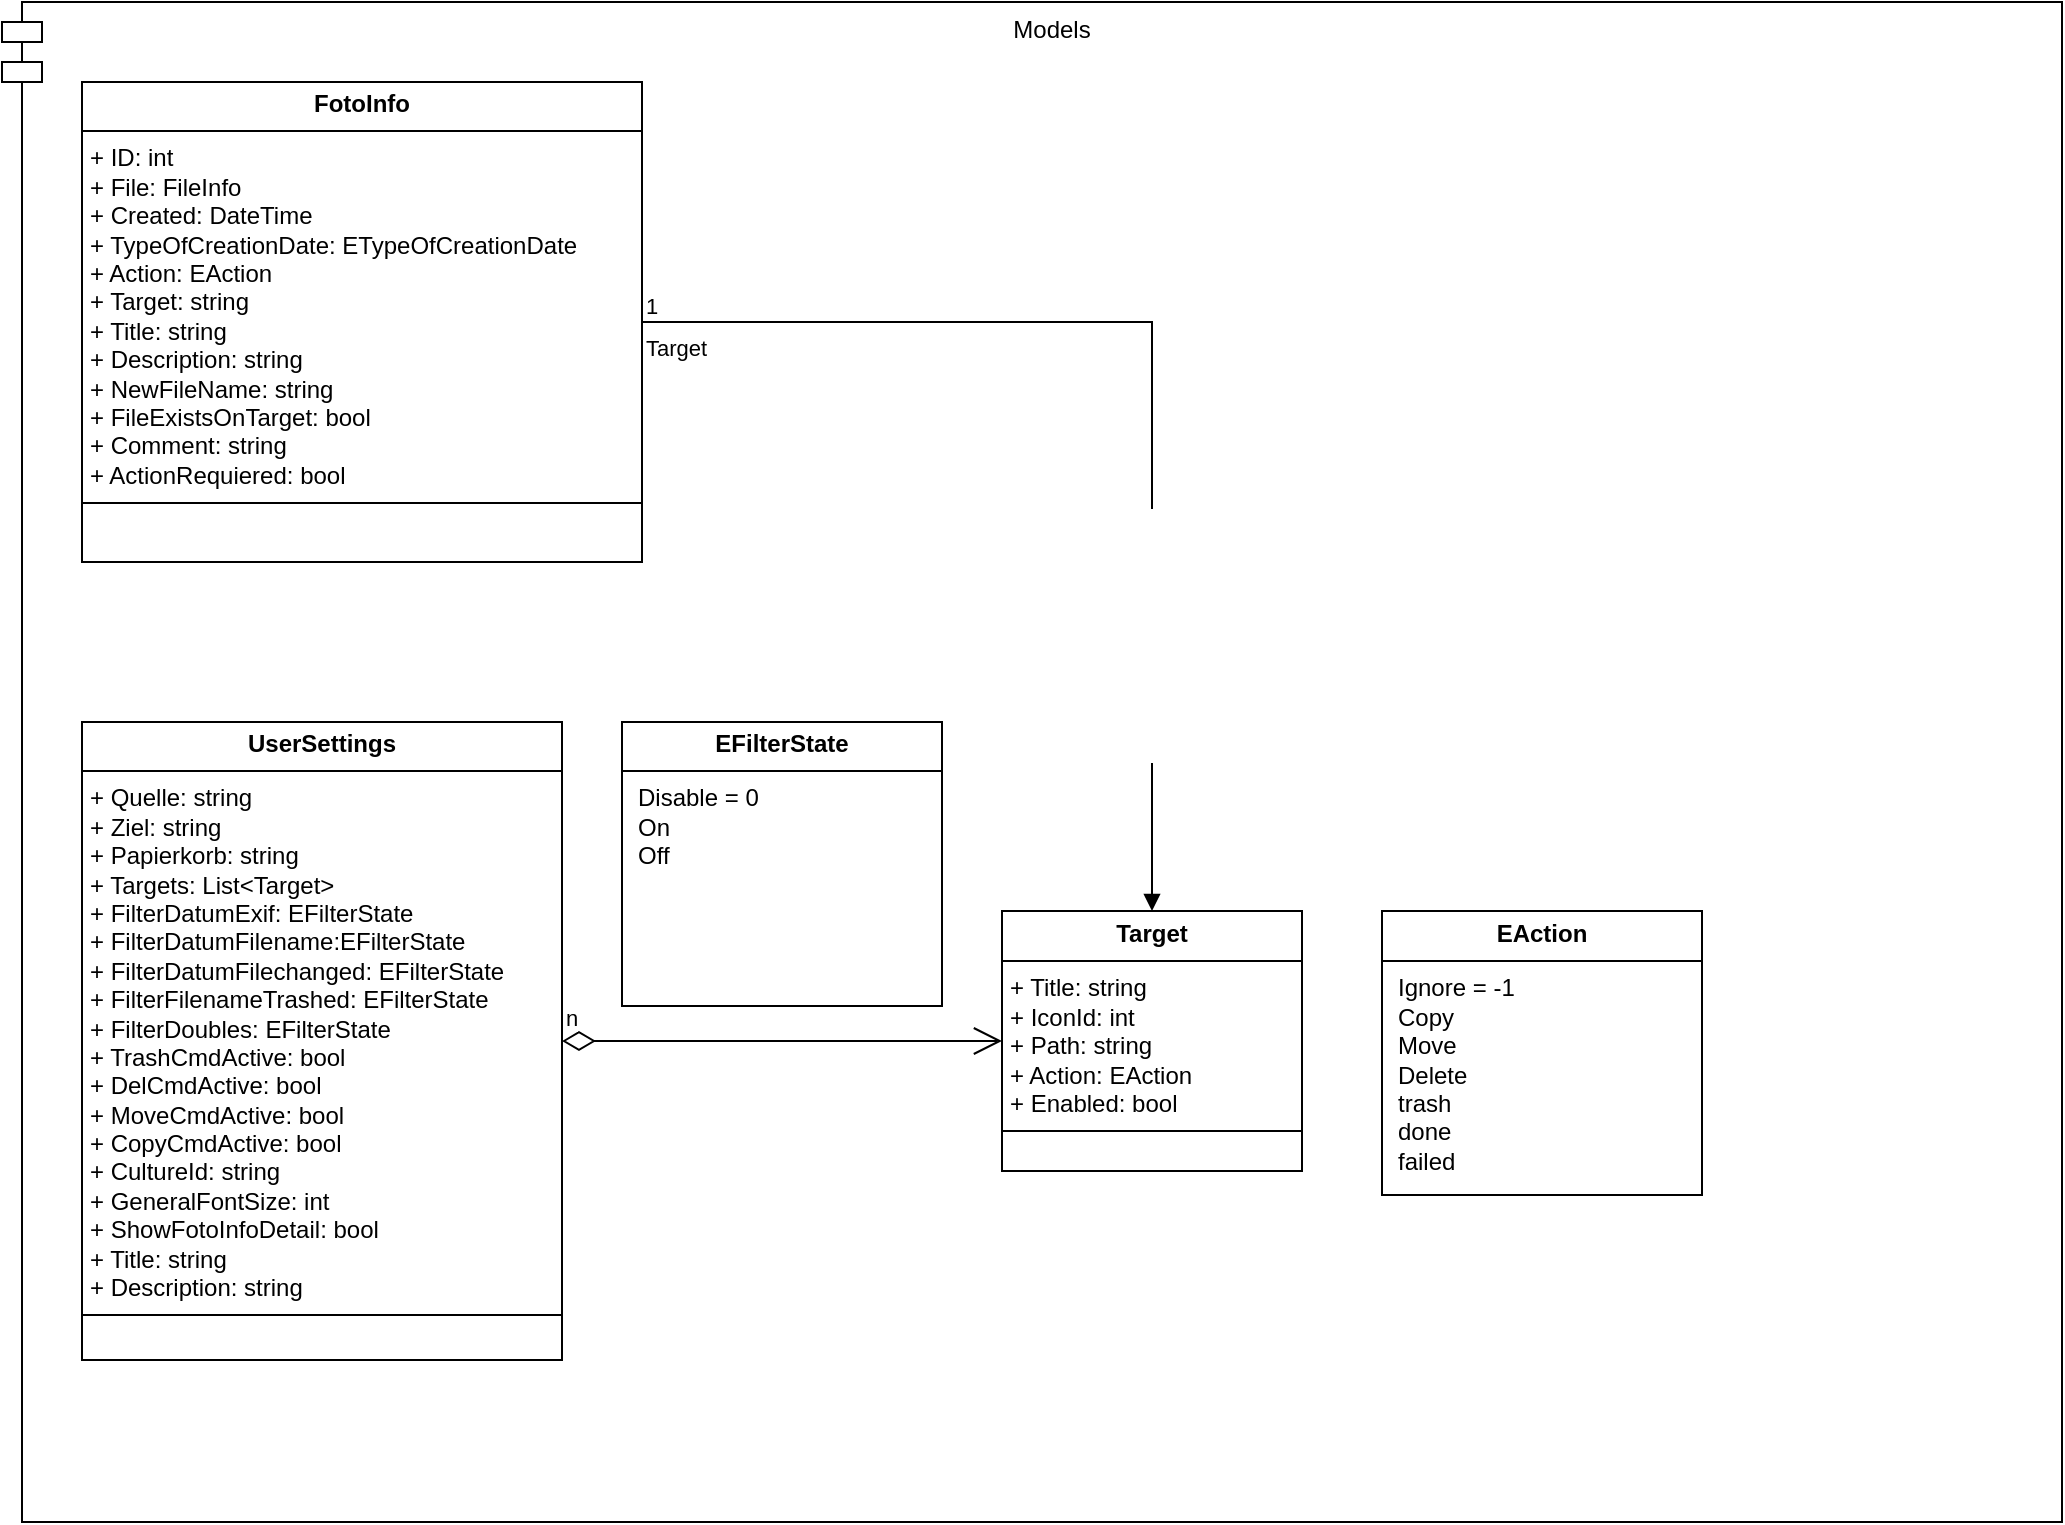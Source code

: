 <mxfile version="24.7.8" pages="4">
  <diagram name="Models" id="e7e014a7-5840-1c2e-5031-d8a46d1fe8dd">
    <mxGraphModel dx="1154" dy="579" grid="1" gridSize="10" guides="1" tooltips="1" connect="1" arrows="1" fold="1" page="1" pageScale="1" pageWidth="1169" pageHeight="826" background="none" math="0" shadow="0">
      <root>
        <mxCell id="0" />
        <mxCell id="1" parent="0" />
        <mxCell id="uD1hSO0c68glrpdvolFQ-41" value="Models" style="shape=module;align=left;spacingLeft=20;align=center;verticalAlign=top;whiteSpace=wrap;html=1;" parent="1" vertex="1">
          <mxGeometry x="40" y="40" width="1030" height="760" as="geometry" />
        </mxCell>
        <mxCell id="uD1hSO0c68glrpdvolFQ-42" value="&lt;p style=&quot;margin:0px;margin-top:4px;text-align:center;&quot;&gt;&lt;b&gt;FotoInfo&lt;/b&gt;&lt;/p&gt;&lt;hr size=&quot;1&quot; style=&quot;border-style:solid;&quot;&gt;&lt;p style=&quot;margin: 0px 0px 0px 4px;&quot;&gt;+ ID: int&lt;/p&gt;&lt;p style=&quot;margin:0px;margin-left:4px;&quot;&gt;+ File: FileInfo&lt;/p&gt;&lt;p style=&quot;margin:0px;margin-left:4px;&quot;&gt;+ Created: DateTime&lt;/p&gt;&lt;p style=&quot;margin:0px;margin-left:4px;&quot;&gt;+ TypeOfCreationDate: ETypeOfCreationDate&lt;/p&gt;&lt;p style=&quot;margin:0px;margin-left:4px;&quot;&gt;&lt;span style=&quot;background-color: initial;&quot;&gt;+ Action: EAction&lt;/span&gt;&lt;br&gt;&lt;/p&gt;&lt;p style=&quot;margin:0px;margin-left:4px;&quot;&gt;+ Target: string&lt;/p&gt;&lt;p style=&quot;margin:0px;margin-left:4px;&quot;&gt;+ Title: string&lt;/p&gt;&lt;p style=&quot;margin:0px;margin-left:4px;&quot;&gt;+ Description: string&lt;/p&gt;&lt;p style=&quot;margin:0px;margin-left:4px;&quot;&gt;+ NewFileName: string&lt;/p&gt;&lt;p style=&quot;margin:0px;margin-left:4px;&quot;&gt;+ FileExistsOnTarget: bool&lt;/p&gt;&lt;p style=&quot;margin:0px;margin-left:4px;&quot;&gt;+ Comment: string&lt;/p&gt;&lt;p style=&quot;margin:0px;margin-left:4px;&quot;&gt;+ ActionRequiered: bool&lt;/p&gt;&lt;hr size=&quot;1&quot; style=&quot;border-style:solid;&quot;&gt;&lt;p style=&quot;margin:0px;margin-left:4px;&quot;&gt;&lt;br&gt;&lt;/p&gt;" style="verticalAlign=top;align=left;overflow=fill;html=1;whiteSpace=wrap;" parent="1" vertex="1">
          <mxGeometry x="80" y="80" width="280" height="240" as="geometry" />
        </mxCell>
        <mxCell id="uD1hSO0c68glrpdvolFQ-43" value="&lt;p style=&quot;margin: 4px 0px 0px; text-align: center;&quot;&gt;&lt;b style=&quot;&quot;&gt;EAction&lt;/b&gt;&lt;/p&gt;&lt;hr size=&quot;1&quot; style=&quot;border-style:solid;&quot;&gt;&lt;p style=&quot;margin:0px;margin-left:8px;&quot;&gt;Ignore = -1&lt;/p&gt;&lt;p style=&quot;margin:0px;margin-left:8px;&quot;&gt;Copy&lt;br&gt;&lt;/p&gt;&lt;p style=&quot;margin:0px;margin-left:8px;&quot;&gt;Move&lt;/p&gt;&lt;p style=&quot;margin:0px;margin-left:8px;&quot;&gt;Delete&lt;/p&gt;&lt;p style=&quot;margin:0px;margin-left:8px;&quot;&gt;trash&lt;/p&gt;&lt;p style=&quot;margin:0px;margin-left:8px;&quot;&gt;done&lt;/p&gt;&lt;p style=&quot;margin:0px;margin-left:8px;&quot;&gt;failed&lt;/p&gt;" style="verticalAlign=top;align=left;overflow=fill;html=1;whiteSpace=wrap;" parent="1" vertex="1">
          <mxGeometry x="730" y="494.5" width="160" height="142" as="geometry" />
        </mxCell>
        <mxCell id="uD1hSO0c68glrpdvolFQ-44" value="&lt;p style=&quot;margin:0px;margin-top:4px;text-align:center;&quot;&gt;&lt;b&gt;Target&lt;/b&gt;&lt;/p&gt;&lt;hr size=&quot;1&quot; style=&quot;border-style:solid;&quot;&gt;&lt;p style=&quot;margin:0px;margin-left:4px;&quot;&gt;+ Title: string&lt;/p&gt;&lt;p style=&quot;margin:0px;margin-left:4px;&quot;&gt;+ IconId: int&lt;/p&gt;&lt;p style=&quot;margin:0px;margin-left:4px;&quot;&gt;+ Path: string&lt;/p&gt;&lt;p style=&quot;margin:0px;margin-left:4px;&quot;&gt;+ Action: EAction&lt;/p&gt;&lt;p style=&quot;margin:0px;margin-left:4px;&quot;&gt;+ Enabled: bool&lt;/p&gt;&lt;hr size=&quot;1&quot; style=&quot;border-style:solid;&quot;&gt;&lt;p style=&quot;margin:0px;margin-left:4px;&quot;&gt;&lt;br&gt;&lt;/p&gt;" style="verticalAlign=top;align=left;overflow=fill;html=1;whiteSpace=wrap;" parent="1" vertex="1">
          <mxGeometry x="540" y="494.5" width="150" height="130" as="geometry" />
        </mxCell>
        <mxCell id="uD1hSO0c68glrpdvolFQ-45" value="&lt;p style=&quot;margin:0px;margin-top:4px;text-align:center;&quot;&gt;&lt;b&gt;UserSettings&lt;/b&gt;&lt;/p&gt;&lt;hr size=&quot;1&quot; style=&quot;border-style:solid;&quot;&gt;&lt;p style=&quot;margin:0px;margin-left:4px;&quot;&gt;+ Quelle: string&lt;/p&gt;&lt;p style=&quot;margin:0px;margin-left:4px;&quot;&gt;+ Ziel: string&lt;br&gt;&lt;/p&gt;&lt;p style=&quot;margin:0px;margin-left:4px;&quot;&gt;+ Papierkorb: string&lt;/p&gt;&lt;p style=&quot;margin:0px;margin-left:4px;&quot;&gt;+ Targets: List&amp;lt;Target&amp;gt;&lt;/p&gt;&lt;p style=&quot;margin:0px;margin-left:4px;&quot;&gt;+ FilterDatumExif: EFilterState&lt;/p&gt;&lt;p style=&quot;margin:0px;margin-left:4px;&quot;&gt;+ FilterDatumFilename:EFilterState&lt;/p&gt;&lt;p style=&quot;margin:0px;margin-left:4px;&quot;&gt;+ FilterDatumFilechanged: EFilterState&lt;/p&gt;&lt;p style=&quot;margin:0px;margin-left:4px;&quot;&gt;+ FilterFilenameTrashed: EFilterState&lt;/p&gt;&lt;p style=&quot;margin:0px;margin-left:4px;&quot;&gt;+ FilterDoubles: EFilterState&lt;/p&gt;&lt;p style=&quot;margin:0px;margin-left:4px;&quot;&gt;+ TrashCmdActive: bool&lt;/p&gt;&lt;p style=&quot;margin:0px;margin-left:4px;&quot;&gt;+ Del&lt;span style=&quot;background-color: initial;&quot;&gt;CmdActive: bool&lt;/span&gt;&lt;/p&gt;&lt;p style=&quot;margin:0px;margin-left:4px;&quot;&gt;&lt;span style=&quot;background-color: initial;&quot;&gt;+ Move&lt;/span&gt;&lt;span style=&quot;background-color: initial;&quot;&gt;CmdActive: bool&lt;/span&gt;&lt;/p&gt;&lt;p style=&quot;margin:0px;margin-left:4px;&quot;&gt;&lt;span style=&quot;background-color: initial;&quot;&gt;+ Copy&lt;/span&gt;&lt;span style=&quot;background-color: initial;&quot;&gt;CmdActive: bool&lt;/span&gt;&lt;/p&gt;&lt;p style=&quot;margin:0px;margin-left:4px;&quot;&gt;&lt;span style=&quot;background-color: initial;&quot;&gt;+ CultureId: string&lt;/span&gt;&lt;/p&gt;&lt;p style=&quot;margin:0px;margin-left:4px;&quot;&gt;&lt;span style=&quot;background-color: initial;&quot;&gt;+ GeneralFontSize: int&lt;/span&gt;&lt;/p&gt;&lt;p style=&quot;margin:0px;margin-left:4px;&quot;&gt;&lt;span style=&quot;background-color: initial;&quot;&gt;+ ShowFotoInfoDetail: bool&lt;/span&gt;&lt;/p&gt;&lt;p style=&quot;margin:0px;margin-left:4px;&quot;&gt;&lt;span style=&quot;background-color: initial;&quot;&gt;+ Title: string&lt;/span&gt;&lt;/p&gt;&lt;p style=&quot;margin:0px;margin-left:4px;&quot;&gt;&lt;span style=&quot;background-color: initial;&quot;&gt;+ Description: string&lt;/span&gt;&lt;/p&gt;&lt;hr size=&quot;1&quot; style=&quot;border-style:solid;&quot;&gt;&lt;p style=&quot;margin:0px;margin-left:4px;&quot;&gt;&lt;br&gt;&lt;/p&gt;" style="verticalAlign=top;align=left;overflow=fill;html=1;whiteSpace=wrap;" parent="1" vertex="1">
          <mxGeometry x="80" y="400" width="240" height="319" as="geometry" />
        </mxCell>
        <mxCell id="uD1hSO0c68glrpdvolFQ-46" value="&lt;p style=&quot;margin: 4px 0px 0px; text-align: center;&quot;&gt;&lt;b style=&quot;&quot;&gt;EFilterState&lt;/b&gt;&lt;/p&gt;&lt;hr size=&quot;1&quot; style=&quot;border-style:solid;&quot;&gt;&lt;p style=&quot;margin:0px;margin-left:8px;&quot;&gt;Disable = 0&lt;/p&gt;&lt;p style=&quot;margin:0px;margin-left:8px;&quot;&gt;On&lt;/p&gt;&lt;p style=&quot;margin:0px;margin-left:8px;&quot;&gt;Off&lt;/p&gt;" style="verticalAlign=top;align=left;overflow=fill;html=1;whiteSpace=wrap;" parent="1" vertex="1">
          <mxGeometry x="350" y="400" width="160" height="142" as="geometry" />
        </mxCell>
        <mxCell id="1XJgixSqphcj3S-hZmgd-3" value="Target" style="endArrow=block;endFill=1;html=1;edgeStyle=orthogonalEdgeStyle;align=left;verticalAlign=top;rounded=0;" edge="1" parent="1" source="uD1hSO0c68glrpdvolFQ-42" target="uD1hSO0c68glrpdvolFQ-44">
          <mxGeometry x="-1" relative="1" as="geometry">
            <mxPoint x="590" y="330" as="sourcePoint" />
            <mxPoint x="750" y="330" as="targetPoint" />
          </mxGeometry>
        </mxCell>
        <mxCell id="1XJgixSqphcj3S-hZmgd-4" value="1" style="edgeLabel;resizable=0;html=1;align=left;verticalAlign=bottom;" connectable="0" vertex="1" parent="1XJgixSqphcj3S-hZmgd-3">
          <mxGeometry x="-1" relative="1" as="geometry" />
        </mxCell>
        <mxCell id="1XJgixSqphcj3S-hZmgd-5" value="n" style="endArrow=open;html=1;endSize=12;startArrow=diamondThin;startSize=14;startFill=0;edgeStyle=orthogonalEdgeStyle;align=left;verticalAlign=bottom;rounded=0;" edge="1" parent="1" source="uD1hSO0c68glrpdvolFQ-45" target="uD1hSO0c68glrpdvolFQ-44">
          <mxGeometry x="-1" y="3" relative="1" as="geometry">
            <mxPoint x="590" y="330" as="sourcePoint" />
            <mxPoint x="750" y="330" as="targetPoint" />
          </mxGeometry>
        </mxCell>
      </root>
    </mxGraphModel>
  </diagram>
  <diagram id="ft10tGWrJ-fXVkGTrmf_" name="Services">
    <mxGraphModel dx="1674" dy="839" grid="1" gridSize="10" guides="1" tooltips="1" connect="1" arrows="1" fold="1" page="1" pageScale="1" pageWidth="1169" pageHeight="827" math="0" shadow="0">
      <root>
        <mxCell id="0" />
        <mxCell id="1" parent="0" />
        <mxCell id="8fsjMcMqGVtb4OOuXkgS-1" value="Services" style="shape=module;align=left;spacingLeft=20;align=center;verticalAlign=top;whiteSpace=wrap;html=1;" parent="1" vertex="1">
          <mxGeometry x="30" y="40" width="1120" height="760" as="geometry" />
        </mxCell>
        <mxCell id="8fsjMcMqGVtb4OOuXkgS-2" value="&lt;p style=&quot;margin:0px;margin-top:4px;text-align:center;&quot;&gt;&lt;b&gt;FotoInfoService&lt;/b&gt;&lt;/p&gt;&lt;hr size=&quot;1&quot; style=&quot;border-style:solid;&quot;&gt;&lt;p style=&quot;margin:0px;margin-left:4px;&quot;&gt;+ FotoInfoReadEvent: event EventHandler&amp;lt;FotoInfoEventArgs&amp;gt;&lt;/p&gt;&lt;p style=&quot;margin:0px;margin-left:4px;&quot;&gt;+ FotoFixedEvent: evant EventHandler&amp;lt;FotoInfoEventArgs&amp;gt;&lt;/p&gt;&lt;hr size=&quot;1&quot; style=&quot;border-style:solid;&quot;&gt;&lt;p style=&quot;margin:0px;margin-left:4px;&quot;&gt;+ ReadFotoInfos(dir: DirectoryInfo, token: CancellationToken): async Task&amp;lt;bool&amp;gt;&lt;/p&gt;&lt;div&gt;&amp;nbsp;+ FotoFixIt( fotoInfos: IEnumerable&amp;lt;FotoInfo&amp;gt;, token: CancellationToken): async Task&amp;lt;bool&amp;gt;&lt;/div&gt;&lt;div&gt;&amp;nbsp;# FotoFixIt( foto: FotoInfo )&lt;/div&gt;&lt;div&gt;&amp;nbsp;+ GetNewFileName( foto: FotoInfo ): string&lt;/div&gt;&lt;div&gt;&amp;nbsp;+ CopyFoto( foto: FotoInfo ): string&lt;/div&gt;&lt;div&gt;&amp;nbsp;+ MoveFoto( foto: FotoInfo ): string&lt;/div&gt;&lt;div&gt;&amp;nbsp;+ DeleteFoto( foto: FotoInfo )&lt;/div&gt;&lt;div&gt;&amp;nbsp;- CreateFotoInfo( file: FileInfo ): FotoInfo&lt;/div&gt;&lt;div&gt;&amp;nbsp;- IsFileExistsOnTarget( foto: FotoInfo ): bool&lt;/div&gt;&lt;div&gt;&amp;nbsp;- GetDateTimeFromString( text: string, out dt: DateTime ): bool&lt;/div&gt;&lt;div&gt;&amp;nbsp;# CreateNewFileName( foto: FotoInfo ): string&lt;/div&gt;&lt;div&gt;&amp;nbsp;# CreateNewFileName( foto: FotoInfo, idx: int ): string&lt;/div&gt;&lt;div&gt;&amp;nbsp;# CreateNewFileLocation( foto: FotoInfo ): string&lt;/div&gt;&lt;div&gt;&amp;nbsp;- AdjustTimeStamp( file: string, timestamp: DateTime )&lt;/div&gt;" style="verticalAlign=top;align=left;overflow=fill;html=1;whiteSpace=wrap;" parent="1" vertex="1">
          <mxGeometry x="100" y="80" width="520" height="280" as="geometry" />
        </mxCell>
        <mxCell id="wAmuPXml9s_DCJKIJeSC-1" value="&lt;p style=&quot;margin:0px;margin-top:4px;text-align:center;&quot;&gt;&lt;b&gt;UserSettingsService&lt;/b&gt;&lt;/p&gt;&lt;hr size=&quot;1&quot; style=&quot;border-style:solid;&quot;&gt;&lt;p style=&quot;margin:0px;margin-left:4px;&quot;&gt;- userSettings: UserSettings&lt;/p&gt;&lt;hr size=&quot;1&quot; style=&quot;border-style:solid;&quot;&gt;&lt;p style=&quot;margin:0px;margin-left:4px;&quot;&gt;+ &amp;lt;static&amp;gt; GetInstance: UserSettingsService&lt;/p&gt;&lt;p style=&quot;margin:0px;margin-left:4px;&quot;&gt;+ GetUserSettings: UserSettings&lt;/p&gt;&lt;p style=&quot;margin:0px;margin-left:4px;&quot;&gt;+ GetUserHomePath: string&lt;/p&gt;&lt;p style=&quot;margin:0px;margin-left:4px;&quot;&gt;+ GetUserPicturePath: string&lt;/p&gt;&lt;p style=&quot;margin:0px;margin-left:4px;&quot;&gt;&lt;span style=&quot;background-color: initial;&quot;&gt;+&lt;/span&gt;&lt;span style=&quot;background-color: initial;&quot;&gt;&amp;nbsp;SaveUserSettings&lt;/span&gt;&lt;br&gt;&lt;/p&gt;&lt;p style=&quot;margin: 0px 0px 0px 4px;&quot;&gt;- ReadUserSettings&lt;/p&gt;&lt;div&gt;&lt;br&gt;&lt;/div&gt;" style="verticalAlign=top;align=left;overflow=fill;html=1;whiteSpace=wrap;" parent="1" vertex="1">
          <mxGeometry x="100" y="400" width="260" height="200" as="geometry" />
        </mxCell>
        <mxCell id="wAmuPXml9s_DCJKIJeSC-2" value="&lt;p style=&quot;margin:0px;margin-top:4px;text-align:center;&quot;&gt;&lt;b&gt;ExifService&lt;/b&gt;&lt;/p&gt;&lt;hr size=&quot;1&quot; style=&quot;border-style:solid;&quot;&gt;&lt;p style=&quot;margin:0px;margin-left:4px;&quot;&gt;&lt;br&gt;&lt;/p&gt;&lt;hr size=&quot;1&quot; style=&quot;border-style:solid;&quot;&gt;&lt;p style=&quot;margin:0px;margin-left:4px;&quot;&gt;+ ReadCreationTime( path: striing ): DateTime?&lt;/p&gt;" style="verticalAlign=top;align=left;overflow=fill;html=1;whiteSpace=wrap;" parent="1" vertex="1">
          <mxGeometry x="390" y="400" width="290" height="200" as="geometry" />
        </mxCell>
      </root>
    </mxGraphModel>
  </diagram>
  <diagram id="jF0iibgI-v4pgUMp8ItH" name="ViewModels">
    <mxGraphModel dx="1674" dy="839" grid="1" gridSize="10" guides="1" tooltips="1" connect="1" arrows="1" fold="1" page="1" pageScale="1" pageWidth="1169" pageHeight="827" math="0" shadow="0">
      <root>
        <mxCell id="0" />
        <mxCell id="1" parent="0" />
        <mxCell id="Mem4nIYO8GGb7ZKC7d6l-1" value="ViewModels" style="shape=module;align=left;spacingLeft=20;align=center;verticalAlign=top;whiteSpace=wrap;html=1;" parent="1" vertex="1">
          <mxGeometry x="30" y="40" width="1120" height="760" as="geometry" />
        </mxCell>
        <mxCell id="mWs2gD9FoBks0Oenebyf-1" value="&lt;p style=&quot;margin:0px;margin-top:4px;text-align:center;&quot;&gt;&lt;b&gt;FotoInfoDetailViewModel&lt;/b&gt;&lt;/p&gt;&lt;hr size=&quot;1&quot; style=&quot;border-style:solid;&quot;&gt;&lt;p style=&quot;margin:0px;margin-left:4px;&quot;&gt;+ Foto: FotoInfoVM&lt;/p&gt;&lt;hr size=&quot;1&quot; style=&quot;border-style:solid;&quot;&gt;&lt;p style=&quot;margin:0px;margin-left:4px;&quot;&gt;&lt;br&gt;&lt;/p&gt;" style="verticalAlign=top;align=left;overflow=fill;html=1;whiteSpace=wrap;" parent="1" vertex="1">
          <mxGeometry x="280" y="70" width="290" height="200" as="geometry" />
        </mxCell>
        <mxCell id="pVaaJxl8sKOrv86-pP42-1" value="&lt;p style=&quot;margin:0px;margin-top:4px;text-align:center;&quot;&gt;&lt;b&gt;ViewModelBase&lt;/b&gt;&lt;/p&gt;&lt;hr size=&quot;1&quot; style=&quot;border-style:solid;&quot;&gt;&lt;p style=&quot;margin:0px;margin-left:4px;&quot;&gt;&lt;br&gt;&lt;/p&gt;&lt;hr size=&quot;1&quot; style=&quot;border-style:solid;&quot;&gt;&lt;p style=&quot;margin:0px;margin-left:4px;&quot;&gt;# GetMainWindow: Window&lt;/p&gt;" style="verticalAlign=top;align=left;overflow=fill;html=1;whiteSpace=wrap;" parent="1" vertex="1">
          <mxGeometry x="90" y="60" width="160" height="90" as="geometry" />
        </mxCell>
        <mxCell id="pVaaJxl8sKOrv86-pP42-2" value="&lt;p style=&quot;margin:0px;margin-top:4px;text-align:center;&quot;&gt;&lt;b&gt;MainWindowViewModel&lt;/b&gt;&lt;/p&gt;&lt;hr size=&quot;1&quot; style=&quot;border-style:solid;&quot;&gt;&lt;p style=&quot;margin:0px;margin-left:4px;&quot;&gt;&lt;br&gt;&lt;/p&gt;&lt;hr size=&quot;1&quot; style=&quot;border-style:solid;&quot;&gt;&lt;p style=&quot;margin:0px;margin-left:4px;&quot;&gt;# GetMainWindow: Window&lt;/p&gt;" style="verticalAlign=top;align=left;overflow=fill;html=1;whiteSpace=wrap;" parent="1" vertex="1">
          <mxGeometry x="90" y="200" width="160" height="90" as="geometry" />
        </mxCell>
        <mxCell id="pVaaJxl8sKOrv86-pP42-3" value="&lt;p style=&quot;margin:0px;margin-top:4px;text-align:center;&quot;&gt;&lt;b&gt;FotoInfoVM&lt;/b&gt;&lt;/p&gt;&lt;hr size=&quot;1&quot; style=&quot;border-style:solid;&quot;&gt;&lt;p style=&quot;margin:0px;margin-left:4px;&quot;&gt;+ Foto: FotoInfo&lt;/p&gt;&lt;p style=&quot;margin:0px;margin-left:4px;&quot;&gt;+ Index: int&lt;/p&gt;&lt;p style=&quot;margin:0px;margin-left:4px;&quot;&gt;+ Comment: string&lt;/p&gt;&lt;p style=&quot;margin:0px;margin-left:4px;&quot;&gt;+ Target: string&lt;/p&gt;&lt;p style=&quot;margin:0px;margin-left:4px;&quot;&gt;+ Title: string&lt;/p&gt;&lt;p style=&quot;margin:0px;margin-left:4px;&quot;&gt;+ Description: string&lt;/p&gt;&lt;p style=&quot;margin:0px;margin-left:4px;&quot;&gt;+ NewFileName: string&lt;/p&gt;&lt;p style=&quot;margin:0px;margin-left:4px;&quot;&gt;+ FileExistsOnTarget: bool&lt;/p&gt;&lt;p style=&quot;margin:0px;margin-left:4px;&quot;&gt;+ Action: EAction&lt;/p&gt;&lt;p style=&quot;margin:0px;margin-left:4px;&quot;&gt;+ Thumpnail: Bitmap&lt;/p&gt;&lt;hr size=&quot;1&quot; style=&quot;border-style:solid;&quot;&gt;&lt;p style=&quot;margin:0px;margin-left:4px;&quot;&gt;+ FotoInfoVM( foto: FotoInfo )&lt;/p&gt;&lt;p style=&quot;margin:0px;margin-left:4px;&quot;&gt;+ ThumpnailCallback(): bool&lt;/p&gt;&lt;p style=&quot;margin:0px;margin-left:4px;&quot;&gt;+ UpdateView()&lt;/p&gt;" style="verticalAlign=top;align=left;overflow=fill;html=1;whiteSpace=wrap;" parent="1" vertex="1">
          <mxGeometry x="280" y="280" width="290" height="240" as="geometry" />
        </mxCell>
        <mxCell id="LQdvtAR3_a1p4vjKlFj7-1" value="&lt;p style=&quot;margin:0px;margin-top:4px;text-align:center;&quot;&gt;&lt;b&gt;FotoInfoListViewModel&lt;/b&gt;&lt;/p&gt;&lt;hr size=&quot;1&quot; style=&quot;border-style:solid;&quot;&gt;&lt;p style=&quot;margin:0px;margin-left:4px;&quot;&gt;+ UserSettingsVM: SettingsViewModel&lt;/p&gt;&lt;p style=&quot;margin:0px;margin-left:4px;&quot;&gt;+ FotoInfoList: ObservCol&amp;lt;FotoInfoVM&amp;gt;&lt;/p&gt;&lt;p style=&quot;margin:0px;margin-left:4px;&quot;&gt;+ FotoSelected: FotoInfoVM&lt;/p&gt;&lt;p style=&quot;margin:0px;margin-left:4px;&quot;&gt;+ RunningReadFoto: bool&lt;/p&gt;&lt;hr size=&quot;1&quot; style=&quot;border-style:solid;&quot;&gt;&lt;p style=&quot;margin:0px;margin-left:4px;&quot;&gt;+ FotoInfoListViewModel(&lt;br&gt;&lt;/p&gt;&lt;p style=&quot;margin:0px;margin-left:4px;&quot;&gt;&amp;nbsp; &amp;nbsp; &amp;nbsp; UserSettingsVM: SettingsViewModel,&lt;/p&gt;&lt;p style=&quot;margin:0px;margin-left:4px;&quot;&gt;&amp;nbsp; &amp;nbsp; &amp;nbsp; ImageVM: ImageViewModel,&lt;/p&gt;&lt;p style=&quot;margin:0px;margin-left:4px;&quot;&gt;&amp;nbsp; &amp;nbsp; &amp;nbsp; FotoPreviewVM: FotoPreviewViewModel,&lt;/p&gt;&lt;p style=&quot;margin:0px;margin-left:4px;&quot;&gt;&amp;nbsp; &amp;nbsp; &amp;nbsp; FotoInfoDetailVM: FotoInfoDetailViewModel)&lt;/p&gt;&lt;p style=&quot;margin:0px;margin-left:4px;&quot;&gt;- OnNewSourceSelected( source: string )&lt;/p&gt;&lt;p style=&quot;margin:0px;margin-left:4px;&quot;&gt;- ReadFotoInfo( source: string ): async void&lt;/p&gt;&lt;p style=&quot;margin:0px;margin-left:4px;&quot;&gt;- OnFotoInfoRead( sender: object, args: FotoInfoEventArgs )&lt;/p&gt;&lt;p style=&quot;margin:0px;margin-left:4px;&quot;&gt;- FilterMatch( fotoInfo: FotoInfoVM ): bool&lt;/p&gt;&lt;p style=&quot;margin:0px;margin-left:4px;&quot;&gt;- OnFilterChanged()&lt;/p&gt;&lt;p style=&quot;margin:0px;margin-left:4px;&quot;&gt;- OnFotoFixed()&lt;/p&gt;&lt;p style=&quot;margin:0px;margin-left:4px;&quot;&gt;- SelectFirstFoto()&lt;/p&gt;&lt;p style=&quot;margin:0px;margin-left:4px;&quot;&gt;- SelectNextFoto()&lt;/p&gt;&lt;p style=&quot;margin:0px;margin-left:4px;&quot;&gt;- SelectPrevFoto()&lt;/p&gt;&lt;p style=&quot;margin:0px;margin-left:4px;&quot;&gt;+ OnRefresh()&lt;/p&gt;&lt;p style=&quot;margin:0px;margin-left:4px;&quot;&gt;+ OnCancel()&lt;/p&gt;&lt;p style=&quot;margin:0px;margin-left:4px;&quot;&gt;+ OnUndoAll()&lt;/p&gt;&lt;p style=&quot;margin:0px;margin-left:4px;&quot;&gt;+ OnTrashAll()&lt;/p&gt;&lt;p style=&quot;margin:0px;margin-left:4px;&quot;&gt;+ OnDelAll()&lt;/p&gt;&lt;p style=&quot;margin:0px;margin-left:4px;&quot;&gt;+ OnCopyAll()&lt;/p&gt;&lt;p style=&quot;margin:0px;margin-left:4px;&quot;&gt;+ OnMoveAll()&lt;/p&gt;" style="verticalAlign=top;align=left;overflow=fill;html=1;whiteSpace=wrap;" parent="1" vertex="1">
          <mxGeometry x="590" y="70" width="410" height="550" as="geometry" />
        </mxCell>
      </root>
    </mxGraphModel>
  </diagram>
  <diagram id="fHgpP1CppPnAuVJ-M28N" name="UserSettings">
    <mxGraphModel dx="1674" dy="839" grid="1" gridSize="10" guides="1" tooltips="1" connect="1" arrows="1" fold="1" page="1" pageScale="1" pageWidth="1169" pageHeight="827" math="0" shadow="0">
      <root>
        <mxCell id="0" />
        <mxCell id="1" parent="0" />
        <mxCell id="PjKjz8aLs0lW3XxlNcTO-1" value="Models" style="shape=module;align=left;spacingLeft=20;align=center;verticalAlign=top;whiteSpace=wrap;html=1;" parent="1" vertex="1">
          <mxGeometry x="550" y="40" width="590" height="390" as="geometry" />
        </mxCell>
        <mxCell id="-iswkI0WFPmdImHBZhLv-2" value="Services" style="shape=module;align=left;spacingLeft=20;align=center;verticalAlign=top;whiteSpace=wrap;html=1;" parent="1" vertex="1">
          <mxGeometry x="40" y="450" width="470" height="350" as="geometry" />
        </mxCell>
        <mxCell id="-iswkI0WFPmdImHBZhLv-3" value="&lt;p style=&quot;margin:0px;margin-top:4px;text-align:center;&quot;&gt;&lt;b&gt;UserSettingsService&lt;/b&gt;&lt;/p&gt;&lt;hr size=&quot;1&quot; style=&quot;border-style:solid;&quot;&gt;&lt;p style=&quot;margin:0px;margin-left:4px;&quot;&gt;- userSettings: UserSettings&lt;/p&gt;&lt;hr size=&quot;1&quot; style=&quot;border-style:solid;&quot;&gt;&lt;p style=&quot;margin:0px;margin-left:4px;&quot;&gt;+ &amp;lt;static&amp;gt; GetInstance: UserSettingsService&lt;/p&gt;&lt;p style=&quot;margin:0px;margin-left:4px;&quot;&gt;+ GetUserSettings: UserSettings&lt;/p&gt;&lt;p style=&quot;margin:0px;margin-left:4px;&quot;&gt;+ GetUserHomePath: string&lt;/p&gt;&lt;p style=&quot;margin:0px;margin-left:4px;&quot;&gt;+ GetUserPicturePath: string&lt;/p&gt;&lt;p style=&quot;margin:0px;margin-left:4px;&quot;&gt;&lt;span style=&quot;background-color: initial;&quot;&gt;+&lt;/span&gt;&lt;span style=&quot;background-color: initial;&quot;&gt;&amp;nbsp;SaveUserSettings&lt;/span&gt;&lt;br&gt;&lt;/p&gt;&lt;p style=&quot;margin: 0px 0px 0px 4px;&quot;&gt;- ReadUserSettings&lt;/p&gt;&lt;div&gt;&lt;br&gt;&lt;/div&gt;" style="verticalAlign=top;align=left;overflow=fill;html=1;whiteSpace=wrap;" parent="1" vertex="1">
          <mxGeometry x="60" y="509.5" width="260" height="200" as="geometry" />
        </mxCell>
        <mxCell id="-iswkI0WFPmdImHBZhLv-4" value="ViewModels" style="shape=module;align=left;spacingLeft=20;align=center;verticalAlign=top;whiteSpace=wrap;html=1;" parent="1" vertex="1">
          <mxGeometry x="40" y="40" width="470" height="390" as="geometry" />
        </mxCell>
        <mxCell id="-iswkI0WFPmdImHBZhLv-5" value="&lt;p style=&quot;margin:0px;margin-top:4px;text-align:center;&quot;&gt;&lt;b&gt;SettingsViewModel&lt;/b&gt;&lt;/p&gt;&lt;hr size=&quot;1&quot; style=&quot;border-style:solid;&quot;&gt;&lt;p style=&quot;margin:0px;margin-left:4px;&quot;&gt;+ Source: string&lt;/p&gt;&lt;p style=&quot;margin:0px;margin-left:4px;&quot;&gt;+ Target: string&lt;/p&gt;&lt;p style=&quot;margin:0px;margin-left:4px;&quot;&gt;+ Trash: string&lt;/p&gt;&lt;p style=&quot;margin:0px;margin-left:4px;&quot;&gt;+ FilterDatumExif: EFilterState&lt;/p&gt;&lt;p style=&quot;margin:0px;margin-left:4px;&quot;&gt;+ FilterDatumExifCount: int&lt;/p&gt;&lt;p style=&quot;margin:0px;margin-left:4px;&quot;&gt;- supportedLanguageList: List&amp;lt;KeyValuePair&amp;lt;string, string&amp;gt;&amp;gt;&lt;/p&gt;&lt;p style=&quot;margin:0px;margin-left:4px;&quot;&gt;- userSettings: UserSettings&lt;/p&gt;&lt;hr size=&quot;1&quot; style=&quot;border-style:solid;&quot;&gt;&lt;p style=&quot;margin:0px;margin-left:4px;&quot;&gt;+ GetFolderName: Task&amp;lt;string&amp;gt;&lt;/p&gt;&lt;p style=&quot;margin:0px;margin-left:4px;&quot;&gt;+ ResetFilterStatistik&lt;/p&gt;&lt;p style=&quot;margin:0px;margin-left:4px;&quot;&gt;&lt;span style=&quot;background-color: initial;&quot;&gt;+&lt;/span&gt;&lt;span style=&quot;background-color: initial;&quot;&gt;&amp;nbsp;SaveUserSettings&lt;/span&gt;&lt;br&gt;&lt;/p&gt;&lt;p style=&quot;margin: 0px 0px 0px 4px;&quot;&gt;- ReadUserSettings&lt;/p&gt;&lt;div&gt;&lt;br&gt;&lt;/div&gt;" style="verticalAlign=top;align=left;overflow=fill;html=1;whiteSpace=wrap;" parent="1" vertex="1">
          <mxGeometry x="80" y="75.5" width="350" height="319" as="geometry" />
        </mxCell>
        <mxCell id="I8YjNgbyQJYITwsRGxkt-1" value="&lt;p style=&quot;margin:0px;margin-top:4px;text-align:center;&quot;&gt;&lt;b&gt;Target&lt;/b&gt;&lt;/p&gt;&lt;hr size=&quot;1&quot; style=&quot;border-style:solid;&quot;&gt;&lt;p style=&quot;margin:0px;margin-left:4px;&quot;&gt;+ Title: string&lt;/p&gt;&lt;p style=&quot;margin:0px;margin-left:4px;&quot;&gt;+ IconId: int&lt;/p&gt;&lt;p style=&quot;margin:0px;margin-left:4px;&quot;&gt;+ Path: string&lt;/p&gt;&lt;p style=&quot;margin:0px;margin-left:4px;&quot;&gt;+ Action: EAction&lt;/p&gt;&lt;p style=&quot;margin:0px;margin-left:4px;&quot;&gt;+ Enabled: bool&lt;/p&gt;&lt;hr size=&quot;1&quot; style=&quot;border-style:solid;&quot;&gt;&lt;p style=&quot;margin:0px;margin-left:4px;&quot;&gt;&lt;br&gt;&lt;/p&gt;" style="verticalAlign=top;align=left;overflow=fill;html=1;whiteSpace=wrap;" vertex="1" parent="1">
          <mxGeometry x="895" y="75.5" width="150" height="130" as="geometry" />
        </mxCell>
        <mxCell id="I8YjNgbyQJYITwsRGxkt-2" value="&lt;p style=&quot;margin:0px;margin-top:4px;text-align:center;&quot;&gt;&lt;b&gt;UserSettings&lt;/b&gt;&lt;/p&gt;&lt;hr size=&quot;1&quot; style=&quot;border-style:solid;&quot;&gt;&lt;p style=&quot;margin:0px;margin-left:4px;&quot;&gt;+ Quelle: string&lt;/p&gt;&lt;p style=&quot;margin:0px;margin-left:4px;&quot;&gt;+ Ziel: string&lt;br&gt;&lt;/p&gt;&lt;p style=&quot;margin:0px;margin-left:4px;&quot;&gt;+ Papierkorb: string&lt;/p&gt;&lt;p style=&quot;margin:0px;margin-left:4px;&quot;&gt;+ Targets: List&amp;lt;Target&amp;gt;&lt;/p&gt;&lt;p style=&quot;margin:0px;margin-left:4px;&quot;&gt;+ FilterDatumExif: EFilterState&lt;/p&gt;&lt;p style=&quot;margin:0px;margin-left:4px;&quot;&gt;+ FilterDatumFilename:EFilterState&lt;/p&gt;&lt;p style=&quot;margin:0px;margin-left:4px;&quot;&gt;+ FilterDatumFilechanged: EFilterState&lt;/p&gt;&lt;p style=&quot;margin:0px;margin-left:4px;&quot;&gt;+ FilterFilenameTrashed: EFilterState&lt;/p&gt;&lt;p style=&quot;margin:0px;margin-left:4px;&quot;&gt;+ FilterDoubles: EFilterState&lt;/p&gt;&lt;p style=&quot;margin:0px;margin-left:4px;&quot;&gt;+ TrashCmdActive: bool&lt;/p&gt;&lt;p style=&quot;margin:0px;margin-left:4px;&quot;&gt;+ Del&lt;span style=&quot;background-color: initial;&quot;&gt;CmdActive: bool&lt;/span&gt;&lt;/p&gt;&lt;p style=&quot;margin:0px;margin-left:4px;&quot;&gt;&lt;span style=&quot;background-color: initial;&quot;&gt;+ Move&lt;/span&gt;&lt;span style=&quot;background-color: initial;&quot;&gt;CmdActive: bool&lt;/span&gt;&lt;/p&gt;&lt;p style=&quot;margin:0px;margin-left:4px;&quot;&gt;&lt;span style=&quot;background-color: initial;&quot;&gt;+ Copy&lt;/span&gt;&lt;span style=&quot;background-color: initial;&quot;&gt;CmdActive: bool&lt;/span&gt;&lt;/p&gt;&lt;p style=&quot;margin:0px;margin-left:4px;&quot;&gt;&lt;span style=&quot;background-color: initial;&quot;&gt;+ CultureId: string&lt;/span&gt;&lt;/p&gt;&lt;p style=&quot;margin:0px;margin-left:4px;&quot;&gt;&lt;span style=&quot;background-color: initial;&quot;&gt;+ GeneralFontSize: int&lt;/span&gt;&lt;/p&gt;&lt;p style=&quot;margin:0px;margin-left:4px;&quot;&gt;&lt;span style=&quot;background-color: initial;&quot;&gt;+ ShowFotoInfoDetail: bool&lt;/span&gt;&lt;/p&gt;&lt;p style=&quot;margin:0px;margin-left:4px;&quot;&gt;&lt;span style=&quot;background-color: initial;&quot;&gt;+ Title: string&lt;/span&gt;&lt;/p&gt;&lt;p style=&quot;margin:0px;margin-left:4px;&quot;&gt;&lt;span style=&quot;background-color: initial;&quot;&gt;+ Description: string&lt;/span&gt;&lt;/p&gt;&lt;hr size=&quot;1&quot; style=&quot;border-style:solid;&quot;&gt;&lt;p style=&quot;margin:0px;margin-left:4px;&quot;&gt;&lt;br&gt;&lt;/p&gt;" style="verticalAlign=top;align=left;overflow=fill;html=1;whiteSpace=wrap;" vertex="1" parent="1">
          <mxGeometry x="585" y="75.5" width="240" height="319" as="geometry" />
        </mxCell>
        <mxCell id="I8YjNgbyQJYITwsRGxkt-3" value="n" style="endArrow=open;html=1;endSize=12;startArrow=diamondThin;startSize=14;startFill=0;edgeStyle=orthogonalEdgeStyle;align=left;verticalAlign=bottom;rounded=0;" edge="1" parent="1" source="I8YjNgbyQJYITwsRGxkt-2" target="I8YjNgbyQJYITwsRGxkt-1">
          <mxGeometry x="-1" y="3" relative="1" as="geometry">
            <mxPoint x="505" y="-44.5" as="sourcePoint" />
            <mxPoint x="665" y="-44.5" as="targetPoint" />
          </mxGeometry>
        </mxCell>
      </root>
    </mxGraphModel>
  </diagram>
</mxfile>
